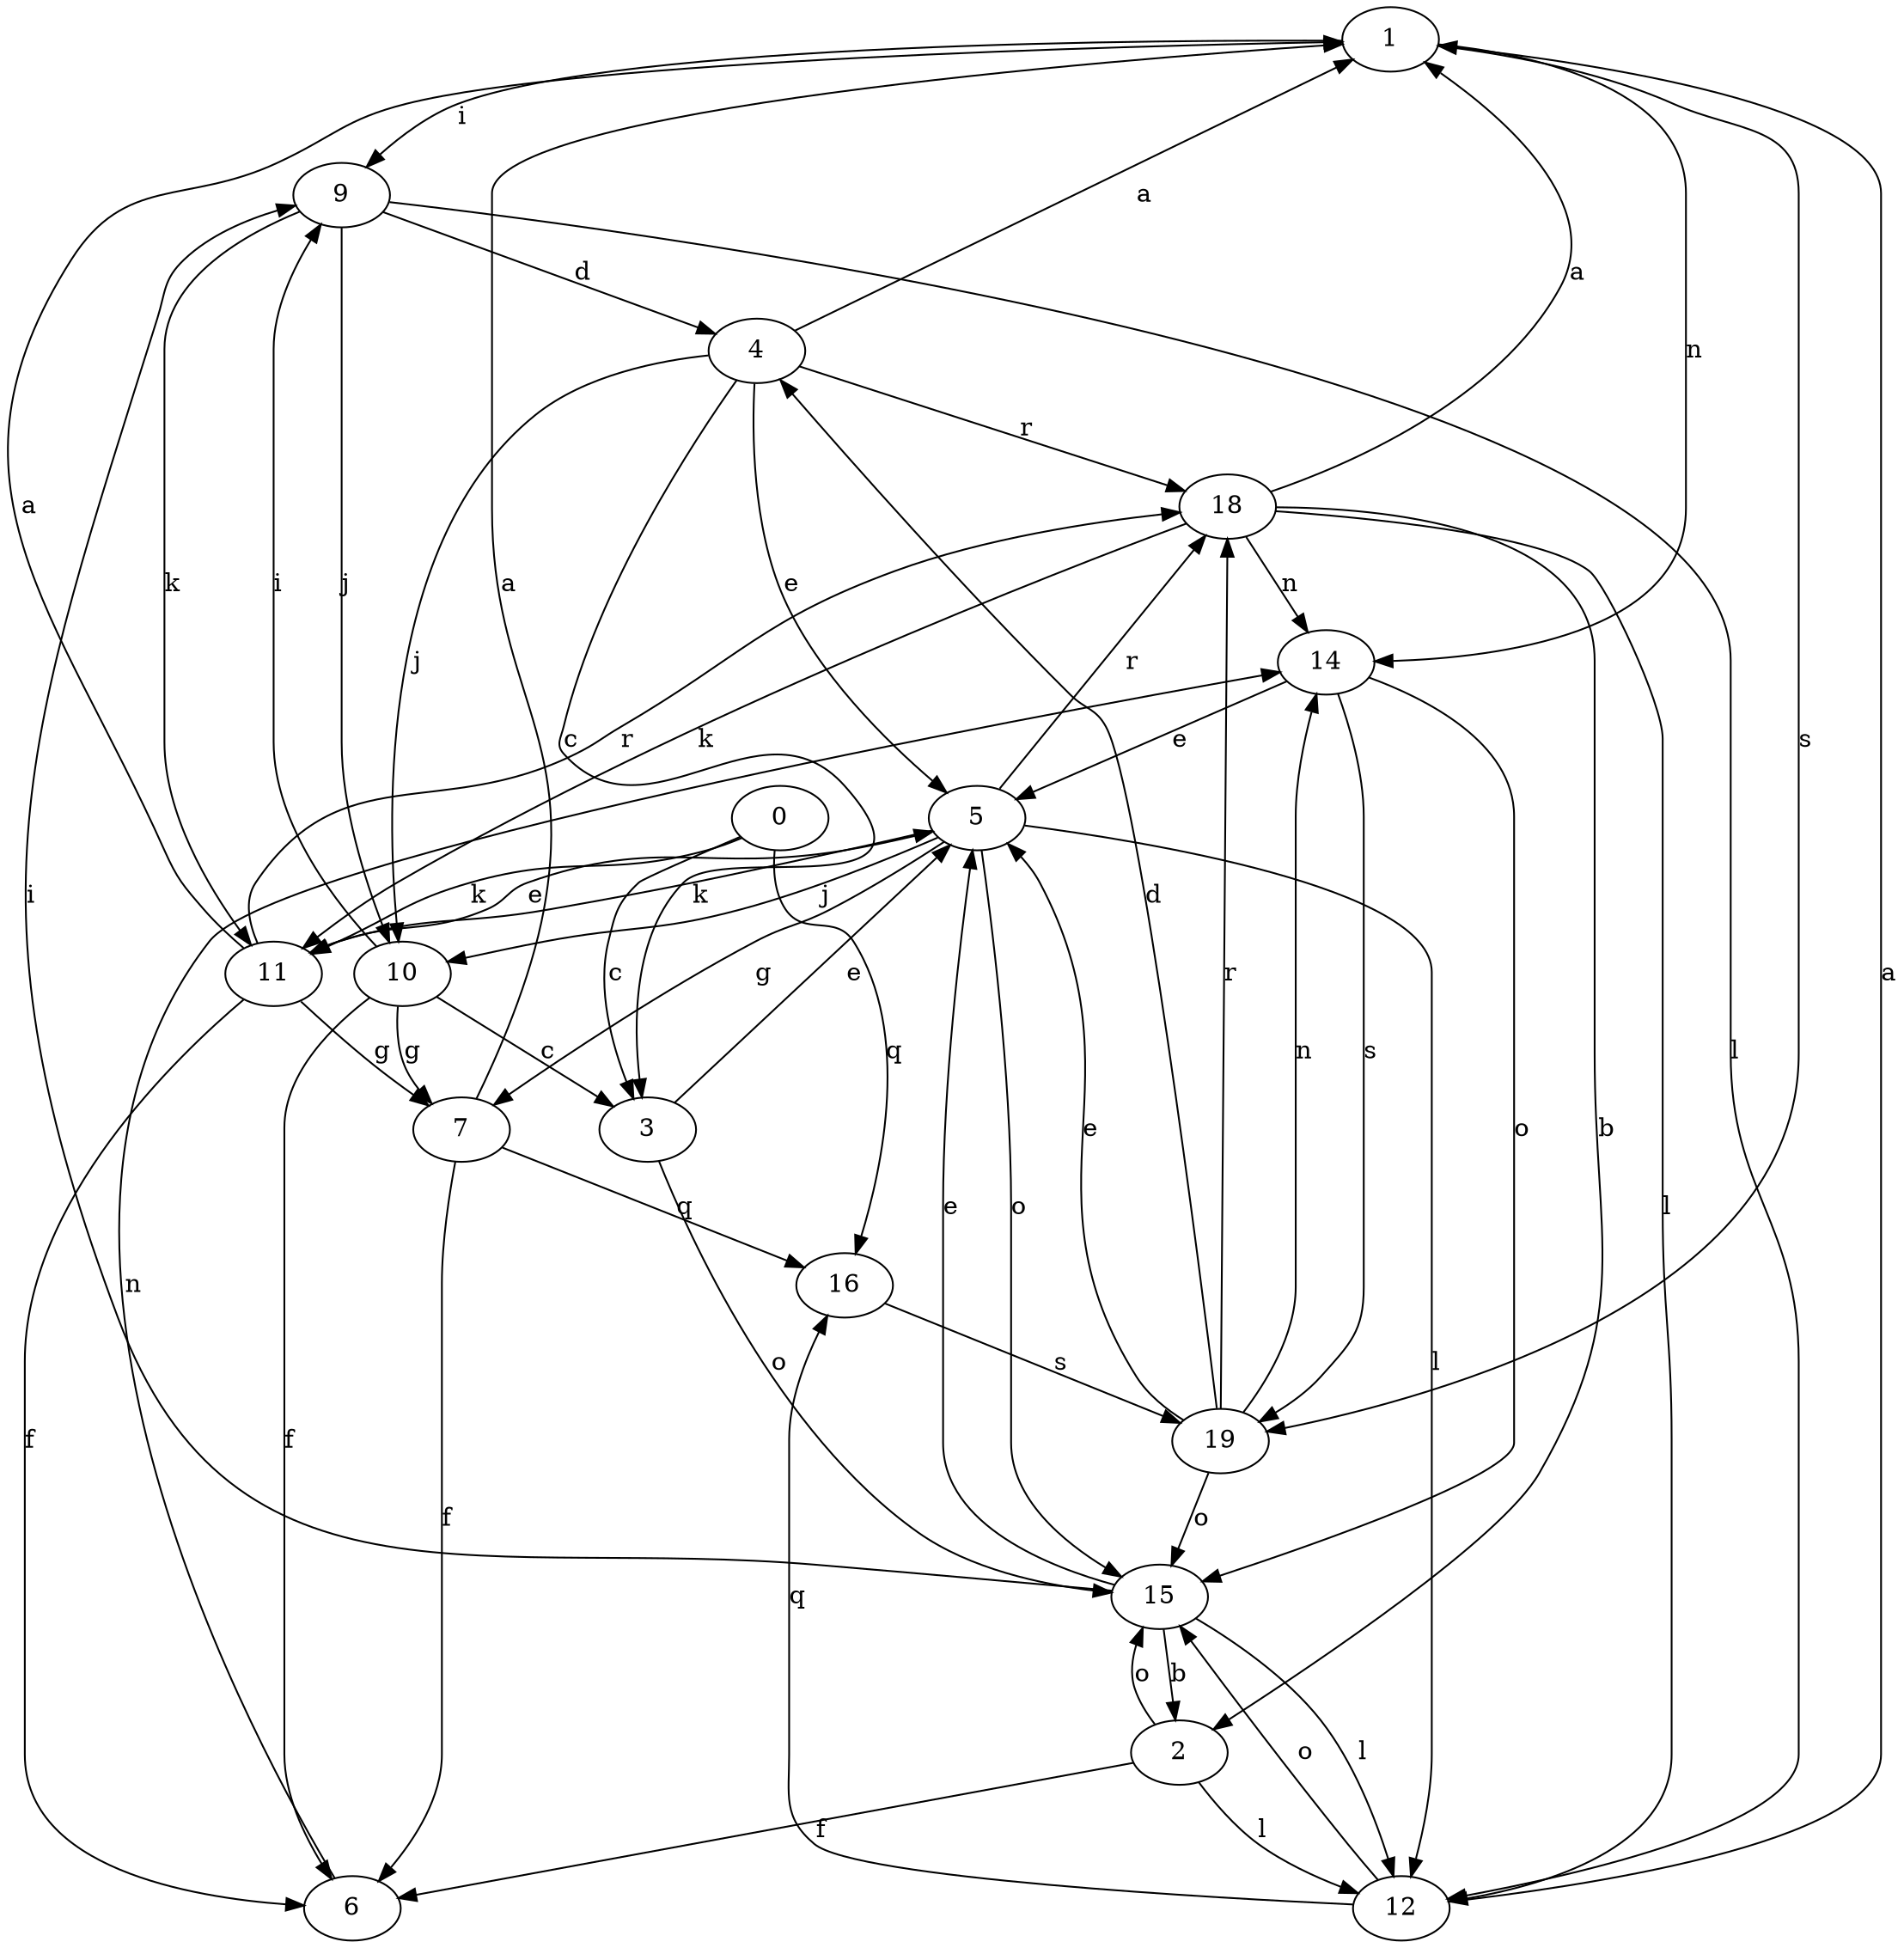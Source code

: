 strict digraph  {
1;
0;
2;
3;
4;
5;
6;
7;
9;
10;
11;
12;
14;
15;
16;
18;
19;
1 -> 9  [label=i];
1 -> 14  [label=n];
1 -> 19  [label=s];
0 -> 3  [label=c];
0 -> 11  [label=k];
0 -> 16  [label=q];
2 -> 6  [label=f];
2 -> 12  [label=l];
2 -> 15  [label=o];
3 -> 5  [label=e];
3 -> 15  [label=o];
4 -> 1  [label=a];
4 -> 3  [label=c];
4 -> 5  [label=e];
4 -> 10  [label=j];
4 -> 18  [label=r];
5 -> 7  [label=g];
5 -> 10  [label=j];
5 -> 11  [label=k];
5 -> 12  [label=l];
5 -> 15  [label=o];
5 -> 18  [label=r];
6 -> 14  [label=n];
7 -> 1  [label=a];
7 -> 6  [label=f];
7 -> 16  [label=q];
9 -> 4  [label=d];
9 -> 10  [label=j];
9 -> 11  [label=k];
9 -> 12  [label=l];
10 -> 3  [label=c];
10 -> 6  [label=f];
10 -> 7  [label=g];
10 -> 9  [label=i];
11 -> 1  [label=a];
11 -> 5  [label=e];
11 -> 6  [label=f];
11 -> 7  [label=g];
11 -> 18  [label=r];
12 -> 1  [label=a];
12 -> 15  [label=o];
12 -> 16  [label=q];
14 -> 5  [label=e];
14 -> 15  [label=o];
14 -> 19  [label=s];
15 -> 2  [label=b];
15 -> 5  [label=e];
15 -> 9  [label=i];
15 -> 12  [label=l];
16 -> 19  [label=s];
18 -> 1  [label=a];
18 -> 2  [label=b];
18 -> 11  [label=k];
18 -> 12  [label=l];
18 -> 14  [label=n];
19 -> 4  [label=d];
19 -> 5  [label=e];
19 -> 14  [label=n];
19 -> 15  [label=o];
19 -> 18  [label=r];
}

